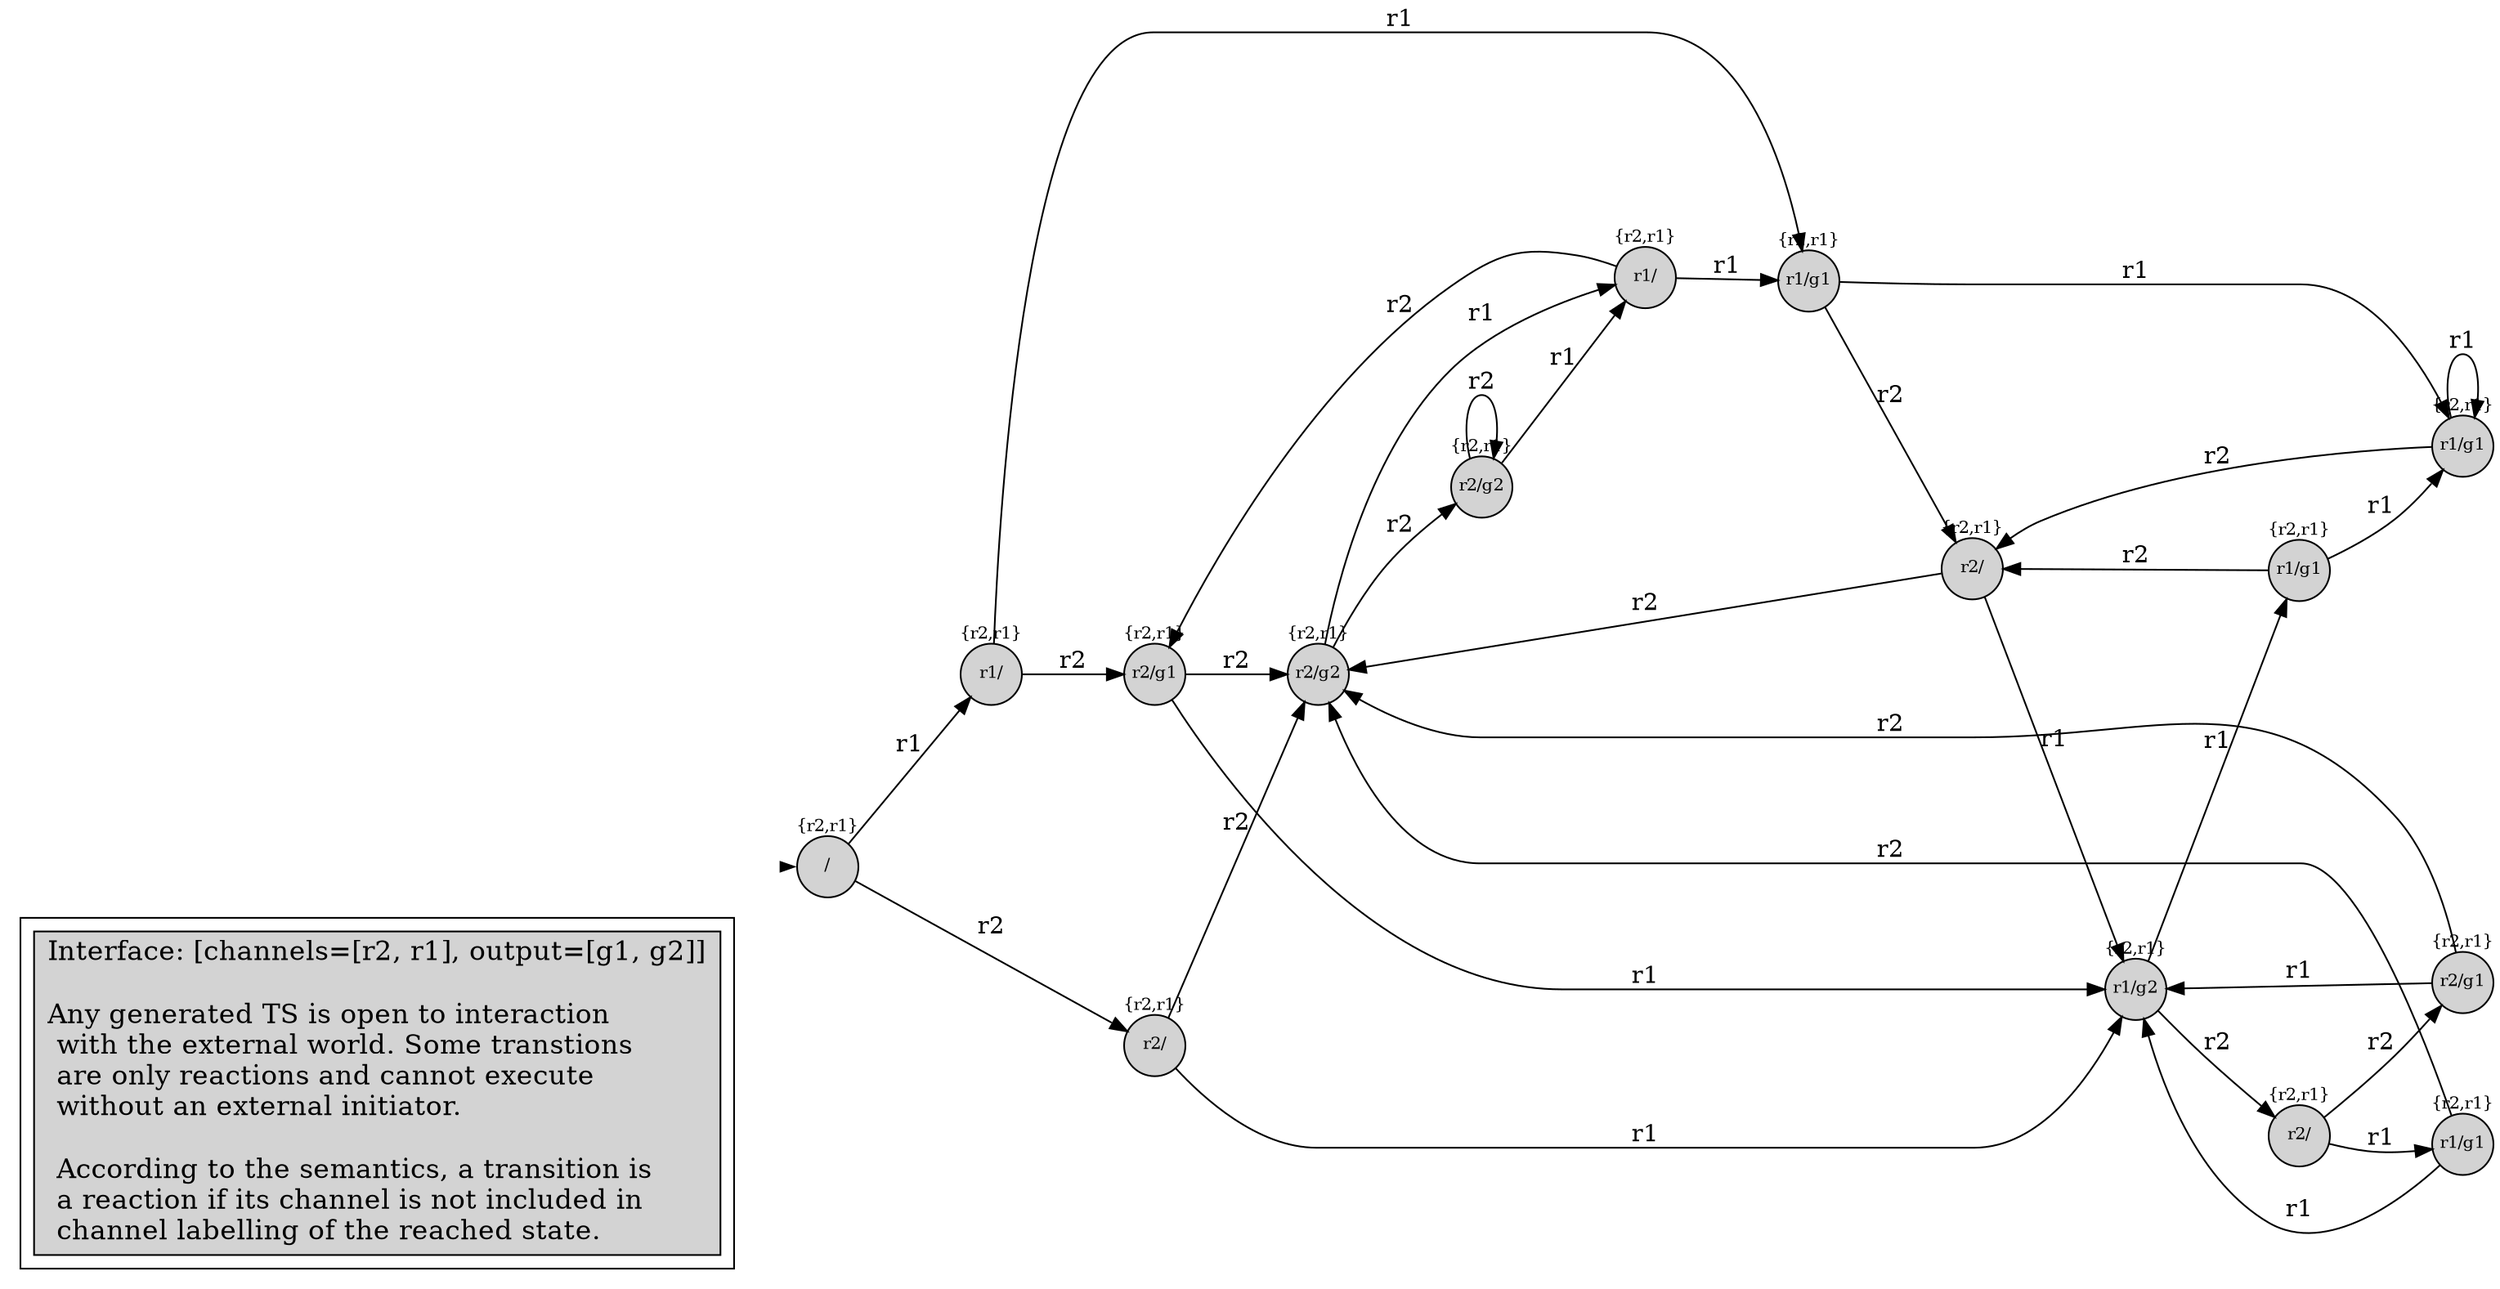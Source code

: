 digraph G {
graph [rankdir=LR,ranksep=.6,nodesep=0.5];


subgraph cluster_L { "" [shape=box fontsize=16 style="filled" label=

"Interface: [channels=[r2, r1], output=[g1, g2]]

Any generated TS is open to interaction\l with the external world. Some transtions\l are only reactions and cannot execute\l without an external initiator.\l\l According to the semantics, a transition is\l a reaction if its channel is not included in\l channel labelling of the reached state.\l"]}





node[shape=circle style=filled fixedsize=true fontsize=10]

init [shape=point,style=invis];
	99[label="{r2,r1}

r2/g2


"]

	1010[label="{r2,r1}

r1/g2


"]

	1111[label="{r2,r1}

r2/g2


"]

	77[label="{r2,r1}

r2/


"]

	1414[label="{r2,r1}

r2/


"]

	44[label="{r2,r1}

r2/g1


"]

	11[label="{r2,r1}

r1/


"]

	88[label="{r2,r1}

r1/g1


"]

	1212[label="{r2,r1}

r1/g1


"]

	66[label="{r2,r1}

r1/


"]

	33[label="{r2,r1}

r1/g1


"]

	00[label="{r2,r1}

/


"]

	55[label="{r2,r1}

r1/g1


"]

	22[label="{r2,r1}

r2/


"]

	1313[label="{r2,r1}

r2/g1


"]

	 init -> 00[penwidth=0,tooltip="initial state"];

	00 -> 22[label="r2"];

	1010 -> 1414[label="r2"];

	00 -> 11[label="r1"];

	55 -> 55[label="r1"];

	66 -> 44[label="r2"];

	1414 -> 1313[label="r2"];

	1313 -> 1010[label="r1"];

	66 -> 33[label="r1"];

	1414 -> 1212[label="r1"];

	99 -> 66[label="r1"];

	22 -> 99[label="r2"];

	1212 -> 99[label="r2"];

	1212 -> 1010[label="r1"];

	33 -> 77[label="r2"];

	77 -> 99[label="r2"];

	88 -> 77[label="r2"];

	11 -> 33[label="r1"];

	99 -> 1111[label="r2"];

	55 -> 77[label="r2"];

	1111 -> 66[label="r1"];

	11 -> 44[label="r2"];

	22 -> 1010[label="r1"];

	44 -> 99[label="r2"];

	44 -> 1010[label="r1"];

	1111 -> 1111[label="r2"];

	77 -> 1010[label="r1"];

	33 -> 55[label="r1"];

	88 -> 55[label="r1"];

	1313 -> 99[label="r2"];

	1010 -> 88[label="r1"];


}
